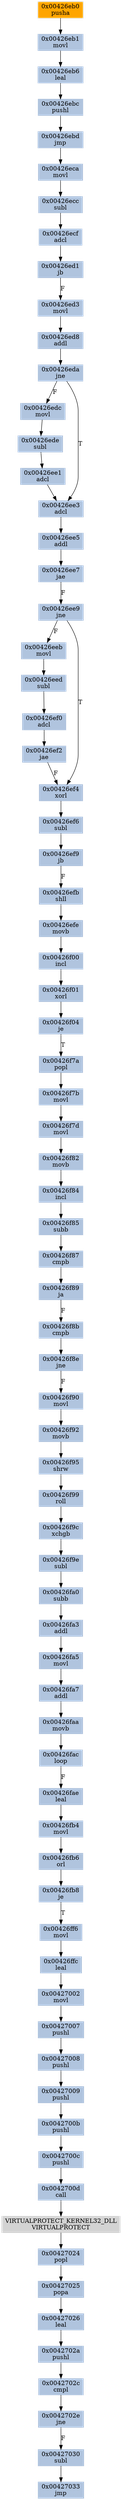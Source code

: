strict digraph G {
	graph [bgcolor=transparent,
		name=G
	];
	node [color=lightsteelblue,
		fillcolor=lightsteelblue,
		shape=rectangle,
		style=filled
	];
	"0x00426ed1"	[label="0x00426ed1
jb"];
	"0x00426ed3"	[label="0x00426ed3
movl"];
	"0x00426ed1" -> "0x00426ed3"	[color="#000000",
		label=F];
	"0x00426eca"	[label="0x00426eca
movl"];
	"0x00426ecc"	[label="0x00426ecc
subl"];
	"0x00426eca" -> "0x00426ecc"	[color="#000000"];
	"0x00426fa7"	[label="0x00426fa7
addl"];
	"0x00426faa"	[label="0x00426faa
movb"];
	"0x00426fa7" -> "0x00426faa"	[color="#000000"];
	"0x00426edc"	[label="0x00426edc
movl"];
	"0x00426ede"	[label="0x00426ede
subl"];
	"0x00426edc" -> "0x00426ede"	[color="#000000"];
	"0x00426eed"	[label="0x00426eed
subl"];
	"0x00426ef0"	[label="0x00426ef0
adcl"];
	"0x00426eed" -> "0x00426ef0"	[color="#000000"];
	"0x00426ef9"	[label="0x00426ef9
jb"];
	"0x00426efb"	[label="0x00426efb
shll"];
	"0x00426ef9" -> "0x00426efb"	[color="#000000",
		label=F];
	"0x0042702a"	[label="0x0042702a
pushl"];
	"0x0042702c"	[label="0x0042702c
cmpl"];
	"0x0042702a" -> "0x0042702c"	[color="#000000"];
	"0x00426eb6"	[label="0x00426eb6
leal"];
	"0x00426ebc"	[label="0x00426ebc
pushl"];
	"0x00426eb6" -> "0x00426ebc"	[color="#000000"];
	"0x00426f9c"	[label="0x00426f9c
xchgb"];
	"0x00426f9e"	[label="0x00426f9e
subl"];
	"0x00426f9c" -> "0x00426f9e"	[color="#000000"];
	"0x00426ebd"	[label="0x00426ebd
jmp"];
	"0x00426ebc" -> "0x00426ebd"	[color="#000000"];
	"0x00426f90"	[label="0x00426f90
movl"];
	"0x00426f92"	[label="0x00426f92
movb"];
	"0x00426f90" -> "0x00426f92"	[color="#000000"];
	"0x0042700d"	[label="0x0042700d
call"];
	VIRTUALPROTECT_KERNEL32_DLL	[color=lightgrey,
		fillcolor=lightgrey,
		label="VIRTUALPROTECT_KERNEL32_DLL
VIRTUALPROTECT"];
	"0x0042700d" -> VIRTUALPROTECT_KERNEL32_DLL	[color="#000000"];
	"0x00426f7d"	[label="0x00426f7d
movl"];
	"0x00426f82"	[label="0x00426f82
movb"];
	"0x00426f7d" -> "0x00426f82"	[color="#000000"];
	"0x00426ecf"	[label="0x00426ecf
adcl"];
	"0x00426ecc" -> "0x00426ecf"	[color="#000000"];
	"0x00426eda"	[label="0x00426eda
jne"];
	"0x00426eda" -> "0x00426edc"	[color="#000000",
		label=F];
	"0x00426ee3"	[label="0x00426ee3
adcl"];
	"0x00426eda" -> "0x00426ee3"	[color="#000000",
		label=T];
	"0x00426ee5"	[label="0x00426ee5
addl"];
	"0x00426ee3" -> "0x00426ee5"	[color="#000000"];
	"0x00427009"	[label="0x00427009
pushl"];
	"0x0042700b"	[label="0x0042700b
pushl"];
	"0x00427009" -> "0x0042700b"	[color="#000000"];
	"0x00427026"	[label="0x00427026
leal"];
	"0x00427026" -> "0x0042702a"	[color="#000000"];
	"0x00426f89"	[label="0x00426f89
ja"];
	"0x00426f8b"	[label="0x00426f8b
cmpb"];
	"0x00426f89" -> "0x00426f8b"	[color="#000000",
		label=F];
	"0x00426f84"	[label="0x00426f84
incl"];
	"0x00426f85"	[label="0x00426f85
subb"];
	"0x00426f84" -> "0x00426f85"	[color="#000000"];
	"0x00426ee9"	[label="0x00426ee9
jne"];
	"0x00426eeb"	[label="0x00426eeb
movl"];
	"0x00426ee9" -> "0x00426eeb"	[color="#000000",
		label=F];
	"0x00426ef4"	[label="0x00426ef4
xorl"];
	"0x00426ee9" -> "0x00426ef4"	[color="#000000",
		label=T];
	"0x00426eeb" -> "0x00426eed"	[color="#000000"];
	"0x00427002"	[label="0x00427002
movl"];
	"0x00427007"	[label="0x00427007
pushl"];
	"0x00427002" -> "0x00427007"	[color="#000000"];
	"0x00426fa3"	[label="0x00426fa3
addl"];
	"0x00426fa5"	[label="0x00426fa5
movl"];
	"0x00426fa3" -> "0x00426fa5"	[color="#000000"];
	"0x00426ee7"	[label="0x00426ee7
jae"];
	"0x00426ee5" -> "0x00426ee7"	[color="#000000"];
	"0x00426ef6"	[label="0x00426ef6
subl"];
	"0x00426ef6" -> "0x00426ef9"	[color="#000000"];
	"0x0042700c"	[label="0x0042700c
pushl"];
	"0x0042700c" -> "0x0042700d"	[color="#000000"];
	"0x00426f87"	[label="0x00426f87
cmpb"];
	"0x00426f87" -> "0x00426f89"	[color="#000000"];
	"0x00426f7b"	[label="0x00426f7b
movl"];
	"0x00426f7b" -> "0x00426f7d"	[color="#000000"];
	"0x00426f95"	[label="0x00426f95
shrw"];
	"0x00426f92" -> "0x00426f95"	[color="#000000"];
	"0x00426ef2"	[label="0x00426ef2
jae"];
	"0x00426ef2" -> "0x00426ef4"	[color="#000000",
		label=F];
	"0x00427025"	[label="0x00427025
popa"];
	"0x00427025" -> "0x00427026"	[color="#000000"];
	"0x00426ed8"	[label="0x00426ed8
addl"];
	"0x00426ed8" -> "0x00426eda"	[color="#000000"];
	"0x00426ffc"	[label="0x00426ffc
leal"];
	"0x00426ffc" -> "0x00427002"	[color="#000000"];
	"0x0042702e"	[label="0x0042702e
jne"];
	"0x00427030"	[label="0x00427030
subl"];
	"0x0042702e" -> "0x00427030"	[color="#000000",
		label=F];
	"0x00427008"	[label="0x00427008
pushl"];
	"0x00427008" -> "0x00427009"	[color="#000000"];
	"0x00426ed3" -> "0x00426ed8"	[color="#000000"];
	"0x00427033"	[label="0x00427033
jmp"];
	"0x00427030" -> "0x00427033"	[color="#000000"];
	"0x00426f00"	[label="0x00426f00
incl"];
	"0x00426f01"	[label="0x00426f01
xorl"];
	"0x00426f00" -> "0x00426f01"	[color="#000000"];
	"0x00426ef4" -> "0x00426ef6"	[color="#000000"];
	"0x00427024"	[label="0x00427024
popl"];
	VIRTUALPROTECT_KERNEL32_DLL -> "0x00427024"	[color="#000000"];
	"0x00426efe"	[label="0x00426efe
movb"];
	"0x00426efe" -> "0x00426f00"	[color="#000000"];
	"0x00426f99"	[label="0x00426f99
roll"];
	"0x00426f95" -> "0x00426f99"	[color="#000000"];
	"0x00426f8e"	[label="0x00426f8e
jne"];
	"0x00426f8e" -> "0x00426f90"	[color="#000000",
		label=F];
	"0x00426f8b" -> "0x00426f8e"	[color="#000000"];
	"0x00427007" -> "0x00427008"	[color="#000000"];
	"0x00426f04"	[label="0x00426f04
je"];
	"0x00426f01" -> "0x00426f04"	[color="#000000"];
	"0x00426f82" -> "0x00426f84"	[color="#000000"];
	"0x00426ebd" -> "0x00426eca"	[color="#000000"];
	"0x00426ef0" -> "0x00426ef2"	[color="#000000"];
	"0x00426ee1"	[label="0x00426ee1
adcl"];
	"0x00426ede" -> "0x00426ee1"	[color="#000000"];
	"0x00426f99" -> "0x00426f9c"	[color="#000000"];
	"0x00426fa0"	[label="0x00426fa0
subb"];
	"0x00426f9e" -> "0x00426fa0"	[color="#000000"];
	"0x00426eb1"	[label="0x00426eb1
movl"];
	"0x00426eb1" -> "0x00426eb6"	[color="#000000"];
	"0x00426fb4"	[label="0x00426fb4
movl"];
	"0x00426fb6"	[label="0x00426fb6
orl"];
	"0x00426fb4" -> "0x00426fb6"	[color="#000000"];
	"0x00427024" -> "0x00427025"	[color="#000000"];
	"0x00426f7a"	[label="0x00426f7a
popl"];
	"0x00426f7a" -> "0x00426f7b"	[color="#000000"];
	"0x0042702c" -> "0x0042702e"	[color="#000000"];
	"0x00426ecf" -> "0x00426ed1"	[color="#000000"];
	"0x00426efb" -> "0x00426efe"	[color="#000000"];
	"0x00426ff6"	[label="0x00426ff6
movl"];
	"0x00426ff6" -> "0x00426ffc"	[color="#000000"];
	"0x00426fae"	[label="0x00426fae
leal"];
	"0x00426fae" -> "0x00426fb4"	[color="#000000"];
	"0x00426fb8"	[label="0x00426fb8
je"];
	"0x00426fb6" -> "0x00426fb8"	[color="#000000"];
	"0x00426fa5" -> "0x00426fa7"	[color="#000000"];
	"0x00426fa0" -> "0x00426fa3"	[color="#000000"];
	"0x00426fac"	[label="0x00426fac
loop"];
	"0x00426faa" -> "0x00426fac"	[color="#000000"];
	"0x0042700b" -> "0x0042700c"	[color="#000000"];
	"0x00426f04" -> "0x00426f7a"	[color="#000000",
		label=T];
	"0x00426fac" -> "0x00426fae"	[color="#000000",
		label=F];
	"0x00426ee7" -> "0x00426ee9"	[color="#000000",
		label=F];
	"0x00426eb0"	[color=lightgrey,
		fillcolor=orange,
		label="0x00426eb0
pusha"];
	"0x00426eb0" -> "0x00426eb1"	[color="#000000"];
	"0x00426f85" -> "0x00426f87"	[color="#000000"];
	"0x00426ee1" -> "0x00426ee3"	[color="#000000"];
	"0x00426fb8" -> "0x00426ff6"	[color="#000000",
		label=T];
}
